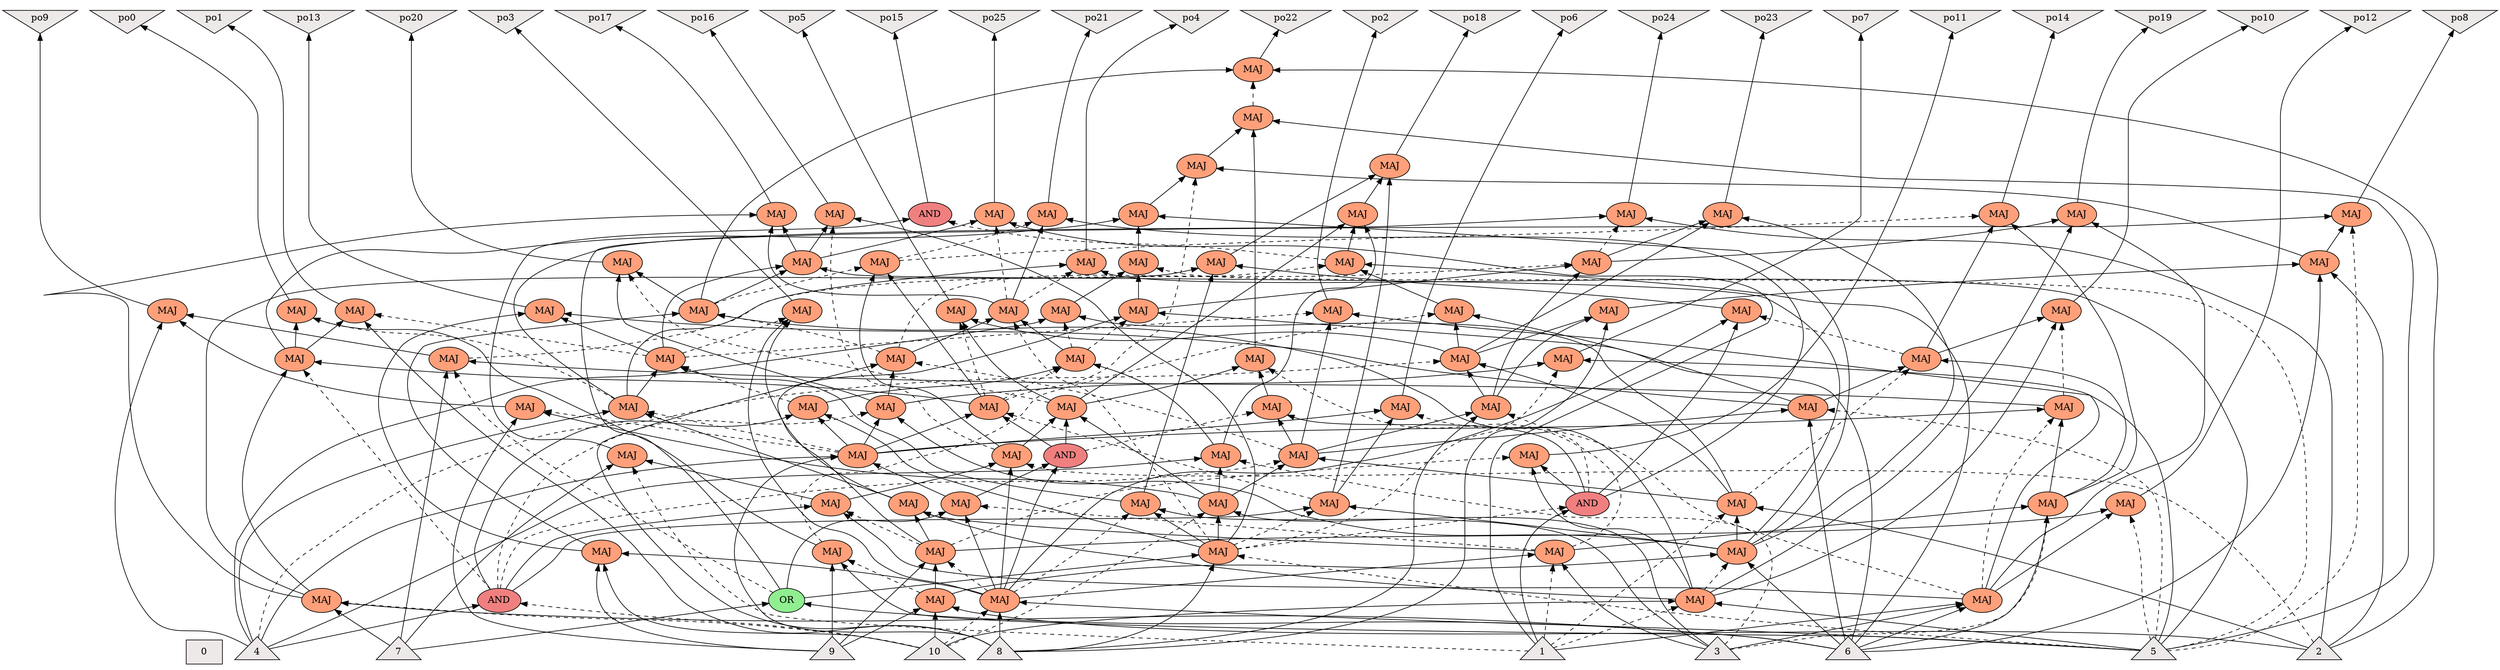 digraph {
rankdir=BT;
0 [label="0",shape=box,style=filled,fillcolor=snow2]
1 [label="1",shape=triangle,style=filled,fillcolor=snow2]
2 [label="2",shape=triangle,style=filled,fillcolor=snow2]
3 [label="3",shape=triangle,style=filled,fillcolor=snow2]
4 [label="4",shape=triangle,style=filled,fillcolor=snow2]
5 [label="5",shape=triangle,style=filled,fillcolor=snow2]
6 [label="6",shape=triangle,style=filled,fillcolor=snow2]
7 [label="7",shape=triangle,style=filled,fillcolor=snow2]
8 [label="8",shape=triangle,style=filled,fillcolor=snow2]
9 [label="9",shape=triangle,style=filled,fillcolor=snow2]
10 [label="10",shape=triangle,style=filled,fillcolor=snow2]
11 [label="MAJ",shape=ellipse,style=filled,fillcolor=lightsalmon]
12 [label="MAJ",shape=ellipse,style=filled,fillcolor=lightsalmon]
13 [label="MAJ",shape=ellipse,style=filled,fillcolor=lightsalmon]
14 [label="MAJ",shape=ellipse,style=filled,fillcolor=lightsalmon]
15 [label="OR",shape=ellipse,style=filled,fillcolor=palegreen2]
16 [label="MAJ",shape=ellipse,style=filled,fillcolor=lightsalmon]
17 [label="MAJ",shape=ellipse,style=filled,fillcolor=lightsalmon]
18 [label="MAJ",shape=ellipse,style=filled,fillcolor=lightsalmon]
19 [label="MAJ",shape=ellipse,style=filled,fillcolor=lightsalmon]
20 [label="MAJ",shape=ellipse,style=filled,fillcolor=lightsalmon]
21 [label="MAJ",shape=ellipse,style=filled,fillcolor=lightsalmon]
22 [label="AND",shape=ellipse,style=filled,fillcolor=lightcoral]
23 [label="MAJ",shape=ellipse,style=filled,fillcolor=lightsalmon]
24 [label="MAJ",shape=ellipse,style=filled,fillcolor=lightsalmon]
25 [label="MAJ",shape=ellipse,style=filled,fillcolor=lightsalmon]
26 [label="MAJ",shape=ellipse,style=filled,fillcolor=lightsalmon]
27 [label="AND",shape=ellipse,style=filled,fillcolor=lightcoral]
28 [label="MAJ",shape=ellipse,style=filled,fillcolor=lightsalmon]
29 [label="MAJ",shape=ellipse,style=filled,fillcolor=lightsalmon]
30 [label="MAJ",shape=ellipse,style=filled,fillcolor=lightsalmon]
31 [label="MAJ",shape=ellipse,style=filled,fillcolor=lightsalmon]
32 [label="MAJ",shape=ellipse,style=filled,fillcolor=lightsalmon]
33 [label="MAJ",shape=ellipse,style=filled,fillcolor=lightsalmon]
34 [label="MAJ",shape=ellipse,style=filled,fillcolor=lightsalmon]
35 [label="MAJ",shape=ellipse,style=filled,fillcolor=lightsalmon]
36 [label="MAJ",shape=ellipse,style=filled,fillcolor=lightsalmon]
37 [label="MAJ",shape=ellipse,style=filled,fillcolor=lightsalmon]
38 [label="MAJ",shape=ellipse,style=filled,fillcolor=lightsalmon]
39 [label="MAJ",shape=ellipse,style=filled,fillcolor=lightsalmon]
40 [label="MAJ",shape=ellipse,style=filled,fillcolor=lightsalmon]
41 [label="MAJ",shape=ellipse,style=filled,fillcolor=lightsalmon]
42 [label="MAJ",shape=ellipse,style=filled,fillcolor=lightsalmon]
43 [label="MAJ",shape=ellipse,style=filled,fillcolor=lightsalmon]
44 [label="MAJ",shape=ellipse,style=filled,fillcolor=lightsalmon]
45 [label="MAJ",shape=ellipse,style=filled,fillcolor=lightsalmon]
46 [label="MAJ",shape=ellipse,style=filled,fillcolor=lightsalmon]
47 [label="AND",shape=ellipse,style=filled,fillcolor=lightcoral]
48 [label="MAJ",shape=ellipse,style=filled,fillcolor=lightsalmon]
49 [label="MAJ",shape=ellipse,style=filled,fillcolor=lightsalmon]
50 [label="MAJ",shape=ellipse,style=filled,fillcolor=lightsalmon]
51 [label="MAJ",shape=ellipse,style=filled,fillcolor=lightsalmon]
52 [label="MAJ",shape=ellipse,style=filled,fillcolor=lightsalmon]
53 [label="MAJ",shape=ellipse,style=filled,fillcolor=lightsalmon]
54 [label="MAJ",shape=ellipse,style=filled,fillcolor=lightsalmon]
55 [label="MAJ",shape=ellipse,style=filled,fillcolor=lightsalmon]
56 [label="MAJ",shape=ellipse,style=filled,fillcolor=lightsalmon]
57 [label="MAJ",shape=ellipse,style=filled,fillcolor=lightsalmon]
58 [label="MAJ",shape=ellipse,style=filled,fillcolor=lightsalmon]
59 [label="MAJ",shape=ellipse,style=filled,fillcolor=lightsalmon]
60 [label="MAJ",shape=ellipse,style=filled,fillcolor=lightsalmon]
61 [label="MAJ",shape=ellipse,style=filled,fillcolor=lightsalmon]
62 [label="MAJ",shape=ellipse,style=filled,fillcolor=lightsalmon]
63 [label="MAJ",shape=ellipse,style=filled,fillcolor=lightsalmon]
64 [label="MAJ",shape=ellipse,style=filled,fillcolor=lightsalmon]
65 [label="MAJ",shape=ellipse,style=filled,fillcolor=lightsalmon]
66 [label="MAJ",shape=ellipse,style=filled,fillcolor=lightsalmon]
67 [label="MAJ",shape=ellipse,style=filled,fillcolor=lightsalmon]
68 [label="MAJ",shape=ellipse,style=filled,fillcolor=lightsalmon]
69 [label="MAJ",shape=ellipse,style=filled,fillcolor=lightsalmon]
70 [label="MAJ",shape=ellipse,style=filled,fillcolor=lightsalmon]
71 [label="MAJ",shape=ellipse,style=filled,fillcolor=lightsalmon]
72 [label="MAJ",shape=ellipse,style=filled,fillcolor=lightsalmon]
73 [label="MAJ",shape=ellipse,style=filled,fillcolor=lightsalmon]
74 [label="MAJ",shape=ellipse,style=filled,fillcolor=lightsalmon]
75 [label="MAJ",shape=ellipse,style=filled,fillcolor=lightsalmon]
76 [label="MAJ",shape=ellipse,style=filled,fillcolor=lightsalmon]
77 [label="AND",shape=ellipse,style=filled,fillcolor=lightcoral]
78 [label="MAJ",shape=ellipse,style=filled,fillcolor=lightsalmon]
79 [label="MAJ",shape=ellipse,style=filled,fillcolor=lightsalmon]
80 [label="MAJ",shape=ellipse,style=filled,fillcolor=lightsalmon]
81 [label="MAJ",shape=ellipse,style=filled,fillcolor=lightsalmon]
82 [label="MAJ",shape=ellipse,style=filled,fillcolor=lightsalmon]
83 [label="MAJ",shape=ellipse,style=filled,fillcolor=lightsalmon]
84 [label="MAJ",shape=ellipse,style=filled,fillcolor=lightsalmon]
85 [label="MAJ",shape=ellipse,style=filled,fillcolor=lightsalmon]
86 [label="MAJ",shape=ellipse,style=filled,fillcolor=lightsalmon]
87 [label="MAJ",shape=ellipse,style=filled,fillcolor=lightsalmon]
88 [label="MAJ",shape=ellipse,style=filled,fillcolor=lightsalmon]
89 [label="MAJ",shape=ellipse,style=filled,fillcolor=lightsalmon]
90 [label="MAJ",shape=ellipse,style=filled,fillcolor=lightsalmon]
91 [label="MAJ",shape=ellipse,style=filled,fillcolor=lightsalmon]
92 [label="MAJ",shape=ellipse,style=filled,fillcolor=lightsalmon]
93 [label="MAJ",shape=ellipse,style=filled,fillcolor=lightsalmon]
94 [label="MAJ",shape=ellipse,style=filled,fillcolor=lightsalmon]
95 [label="MAJ",shape=ellipse,style=filled,fillcolor=lightsalmon]
96 [label="MAJ",shape=ellipse,style=filled,fillcolor=lightsalmon]
97 [label="MAJ",shape=ellipse,style=filled,fillcolor=lightsalmon]
98 [label="MAJ",shape=ellipse,style=filled,fillcolor=lightsalmon]
99 [label="MAJ",shape=ellipse,style=filled,fillcolor=lightsalmon]
100 [label="MAJ",shape=ellipse,style=filled,fillcolor=lightsalmon]
po0 [shape=invtriangle,style=filled,fillcolor=snow2]
po1 [shape=invtriangle,style=filled,fillcolor=snow2]
po2 [shape=invtriangle,style=filled,fillcolor=snow2]
po3 [shape=invtriangle,style=filled,fillcolor=snow2]
po4 [shape=invtriangle,style=filled,fillcolor=snow2]
po5 [shape=invtriangle,style=filled,fillcolor=snow2]
po6 [shape=invtriangle,style=filled,fillcolor=snow2]
po7 [shape=invtriangle,style=filled,fillcolor=snow2]
po8 [shape=invtriangle,style=filled,fillcolor=snow2]
po9 [shape=invtriangle,style=filled,fillcolor=snow2]
po10 [shape=invtriangle,style=filled,fillcolor=snow2]
po11 [shape=invtriangle,style=filled,fillcolor=snow2]
po12 [shape=invtriangle,style=filled,fillcolor=snow2]
po13 [shape=invtriangle,style=filled,fillcolor=snow2]
po14 [shape=invtriangle,style=filled,fillcolor=snow2]
po15 [shape=invtriangle,style=filled,fillcolor=snow2]
po16 [shape=invtriangle,style=filled,fillcolor=snow2]
po17 [shape=invtriangle,style=filled,fillcolor=snow2]
po18 [shape=invtriangle,style=filled,fillcolor=snow2]
po19 [shape=invtriangle,style=filled,fillcolor=snow2]
po20 [shape=invtriangle,style=filled,fillcolor=snow2]
po21 [shape=invtriangle,style=filled,fillcolor=snow2]
po22 [shape=invtriangle,style=filled,fillcolor=snow2]
po23 [shape=invtriangle,style=filled,fillcolor=snow2]
po24 [shape=invtriangle,style=filled,fillcolor=snow2]
po25 [shape=invtriangle,style=filled,fillcolor=snow2]
2 -> 11 [style=solid]
9 -> 11 [style=solid]
10 -> 11 [style=solid]
5 -> 12 [style=solid]
9 -> 12 [style=solid]
11 -> 12 [style=dashed]
5 -> 13 [style=solid]
8 -> 13 [style=solid]
10 -> 13 [style=dashed]
1 -> 14 [style=dashed]
3 -> 14 [style=solid]
13 -> 14 [style=solid]
6 -> 15 [style=solid]
7 -> 15 [style=solid]
13 -> 16 [style=solid]
14 -> 16 [style=dashed]
15 -> 16 [style=solid]
4 -> 17 [style=solid]
8 -> 17 [style=solid]
16 -> 17 [style=solid]
9 -> 18 [style=solid]
11 -> 18 [style=solid]
13 -> 18 [style=dashed]
1 -> 19 [style=dashed]
5 -> 19 [style=solid]
10 -> 19 [style=solid]
14 -> 20 [style=solid]
18 -> 20 [style=solid]
19 -> 20 [style=solid]
4 -> 21 [style=solid]
17 -> 21 [style=dashed]
20 -> 21 [style=solid]
4 -> 22 [style=solid]
10 -> 22 [style=dashed]
6 -> 23 [style=solid]
7 -> 23 [style=solid]
10 -> 23 [style=dashed]
5 -> 24 [style=dashed]
8 -> 24 [style=solid]
15 -> 24 [style=solid]
6 -> 25 [style=solid]
11 -> 25 [style=solid]
19 -> 25 [style=dashed]
22 -> 26 [style=solid]
24 -> 26 [style=dashed]
25 -> 26 [style=solid]
13 -> 27 [style=solid]
16 -> 27 [style=solid]
17 -> 28 [style=solid]
26 -> 28 [style=dashed]
27 -> 28 [style=solid]
22 -> 29 [style=dashed]
23 -> 29 [style=solid]
28 -> 29 [style=solid]
12 -> 30 [style=solid]
21 -> 30 [style=dashed]
29 -> 30 [style=solid]
17 -> 31 [style=solid]
22 -> 31 [style=solid]
24 -> 31 [style=solid]
3 -> 32 [style=solid]
13 -> 32 [style=dashed]
24 -> 32 [style=solid]
21 -> 33 [style=solid]
31 -> 33 [style=dashed]
32 -> 33 [style=solid]
8 -> 34 [style=solid]
29 -> 34 [style=solid]
33 -> 34 [style=dashed]
1 -> 35 [style=solid]
3 -> 35 [style=solid]
6 -> 35 [style=solid]
3 -> 36 [style=solid]
10 -> 36 [style=dashed]
24 -> 36 [style=solid]
1 -> 37 [style=dashed]
2 -> 37 [style=solid]
25 -> 37 [style=solid]
22 -> 38 [style=dashed]
36 -> 38 [style=solid]
37 -> 38 [style=solid]
33 -> 39 [style=dashed]
35 -> 39 [style=solid]
38 -> 39 [style=solid]
13 -> 40 [style=solid]
20 -> 40 [style=solid]
33 -> 40 [style=dashed]
17 -> 41 [style=solid]
22 -> 41 [style=dashed]
25 -> 41 [style=solid]
8 -> 42 [style=solid]
38 -> 42 [style=dashed]
41 -> 42 [style=solid]
3 -> 43 [style=dashed]
4 -> 43 [style=solid]
36 -> 43 [style=solid]
28 -> 44 [style=dashed]
31 -> 44 [style=solid]
43 -> 44 [style=solid]
24 -> 45 [style=dashed]
42 -> 45 [style=solid]
44 -> 45 [style=solid]
5 -> 46 [style=solid]
21 -> 46 [style=solid]
45 -> 46 [style=dashed]
1 -> 47 [style=solid]
24 -> 47 [style=dashed]
8 -> 48 [style=solid]
38 -> 48 [style=solid]
47 -> 48 [style=dashed]
4 -> 49 [style=dashed]
37 -> 49 [style=solid]
48 -> 49 [style=solid]
18 -> 50 [style=dashed]
22 -> 50 [style=solid]
35 -> 50 [style=solid]
2 -> 51 [style=dashed]
13 -> 51 [style=solid]
50 -> 51 [style=solid]
27 -> 52 [style=solid]
36 -> 52 [style=solid]
51 -> 52 [style=solid]
28 -> 53 [style=dashed]
49 -> 53 [style=solid]
52 -> 53 [style=solid]
17 -> 54 [style=solid]
26 -> 54 [style=solid]
35 -> 54 [style=dashed]
5 -> 55 [style=solid]
24 -> 55 [style=dashed]
41 -> 55 [style=solid]
8 -> 56 [style=solid]
48 -> 56 [style=solid]
49 -> 56 [style=solid]
2 -> 57 [style=solid]
6 -> 57 [style=solid]
56 -> 57 [style=solid]
5 -> 58 [style=dashed]
15 -> 58 [style=solid]
57 -> 58 [style=solid]
3 -> 59 [style=dashed]
6 -> 59 [style=solid]
14 -> 59 [style=solid]
17 -> 60 [style=solid]
35 -> 60 [style=dashed]
59 -> 60 [style=solid]
7 -> 61 [style=solid]
15 -> 61 [style=dashed]
60 -> 61 [style=solid]
9 -> 62 [style=solid]
17 -> 62 [style=dashed]
36 -> 62 [style=solid]
4 -> 63 [style=solid]
61 -> 63 [style=solid]
62 -> 63 [style=solid]
5 -> 64 [style=dashed]
6 -> 64 [style=solid]
38 -> 64 [style=solid]
37 -> 65 [style=dashed]
59 -> 65 [style=solid]
64 -> 65 [style=solid]
19 -> 66 [style=solid]
60 -> 66 [style=dashed]
65 -> 66 [style=solid]
18 -> 67 [style=dashed]
19 -> 67 [style=solid]
47 -> 67 [style=solid]
5 -> 68 [style=dashed]
18 -> 68 [style=solid]
35 -> 68 [style=solid]
9 -> 69 [style=solid]
10 -> 69 [style=solid]
13 -> 69 [style=solid]
33 -> 70 [style=solid]
64 -> 70 [style=solid]
69 -> 70 [style=solid]
19 -> 71 [style=solid]
42 -> 71 [style=dashed]
69 -> 71 [style=solid]
28 -> 72 [style=solid]
51 -> 72 [style=solid]
71 -> 72 [style=dashed]
59 -> 73 [style=solid]
65 -> 73 [style=solid]
72 -> 73 [style=dashed]
1 -> 74 [style=dashed]
7 -> 74 [style=solid]
50 -> 74 [style=solid]
12 -> 75 [style=dashed]
49 -> 75 [style=solid]
64 -> 75 [style=solid]
6 -> 76 [style=solid]
42 -> 76 [style=dashed]
75 -> 76 [style=solid]
74 -> 77 [style=solid]
76 -> 77 [style=dashed]
25 -> 78 [style=solid]
33 -> 78 [style=solid]
71 -> 78 [style=solid]
24 -> 79 [style=solid]
51 -> 79 [style=dashed]
78 -> 79 [style=solid]
23 -> 80 [style=solid]
45 -> 80 [style=solid]
78 -> 80 [style=solid]
13 -> 81 [style=solid]
47 -> 81 [style=solid]
65 -> 81 [style=dashed]
23 -> 82 [style=solid]
32 -> 82 [style=solid]
81 -> 82 [style=solid]
43 -> 83 [style=solid]
52 -> 83 [style=solid]
76 -> 83 [style=solid]
26 -> 84 [style=solid]
82 -> 84 [style=solid]
83 -> 84 [style=solid]
6 -> 85 [style=solid]
18 -> 85 [style=solid]
44 -> 85 [style=dashed]
48 -> 86 [style=solid]
61 -> 86 [style=dashed]
85 -> 86 [style=solid]
19 -> 87 [style=solid]
35 -> 87 [style=solid]
86 -> 87 [style=solid]
41 -> 88 [style=solid]
52 -> 88 [style=dashed]
71 -> 88 [style=solid]
45 -> 89 [style=solid]
47 -> 89 [style=solid]
72 -> 89 [style=dashed]
27 -> 90 [style=dashed]
38 -> 90 [style=solid]
47 -> 90 [style=solid]
14 -> 91 [style=dashed]
52 -> 91 [style=solid]
90 -> 91 [style=solid]
4 -> 92 [style=solid]
37 -> 92 [style=solid]
44 -> 92 [style=dashed]
5 -> 93 [style=dashed]
85 -> 93 [style=solid]
92 -> 93 [style=solid]
25 -> 94 [style=solid]
29 -> 94 [style=solid]
93 -> 94 [style=solid]
28 -> 95 [style=dashed]
57 -> 95 [style=solid]
94 -> 95 [style=solid]
5 -> 96 [style=solid]
91 -> 96 [style=solid]
95 -> 96 [style=solid]
2 -> 97 [style=solid]
71 -> 97 [style=solid]
96 -> 97 [style=dashed]
25 -> 98 [style=solid]
49 -> 98 [style=solid]
86 -> 98 [style=solid]
2 -> 99 [style=solid]
21 -> 99 [style=solid]
86 -> 99 [style=dashed]
1 -> 100 [style=solid]
45 -> 100 [style=dashed]
78 -> 100 [style=solid]
30 -> po0 [style=solid]
34 -> po1 [style=solid]
39 -> po2 [style=solid]
40 -> po3 [style=solid]
46 -> po4 [style=solid]
53 -> po5 [style=solid]
54 -> po6 [style=solid]
55 -> po7 [style=solid]
58 -> po8 [style=solid]
63 -> po9 [style=solid]
66 -> po10 [style=solid]
67 -> po11 [style=solid]
68 -> po12 [style=solid]
70 -> po13 [style=solid]
73 -> po14 [style=solid]
77 -> po15 [style=solid]
79 -> po16 [style=solid]
80 -> po17 [style=solid]
84 -> po18 [style=solid]
87 -> po19 [style=solid]
88 -> po20 [style=solid]
89 -> po21 [style=solid]
97 -> po22 [style=solid]
98 -> po23 [style=solid]
99 -> po24 [style=solid]
100 -> po25 [style=solid]
{rank = same; 0; 1; 2; 3; 4; 5; 6; 7; 8; 9; 10; }
{rank = same; 11; 13; 15; 19; 22; 23; 35; }
{rank = same; 12; 14; 18; 24; 25; 69; }
{rank = same; 16; 20; 26; 32; 36; 37; 47; 50; 59; 68; }
{rank = same; 17; 27; 38; 43; 51; 67; 74; }
{rank = same; 21; 28; 31; 41; 48; 52; 54; 60; 62; 64; 90; }
{rank = same; 29; 33; 42; 44; 49; 55; 61; 65; 91; }
{rank = same; 30; 34; 39; 40; 45; 53; 56; 63; 66; 70; 71; 75; 81; 85; 92; }
{rank = same; 46; 57; 72; 76; 78; 82; 86; 88; 93; }
{rank = same; 58; 73; 77; 79; 80; 83; 87; 89; 94; 98; 99; 100; }
{rank = same; 84; 95; }
{rank = same; 96; }
{rank = same; 97; }
{rank = same; po0; po1; po2; po3; po4; po5; po6; po7; po8; po9; po10; po11; po12; po13; po14; po15; po16; po17; po18; po19; po20; po21; po22; po23; po24; po25; }
}
